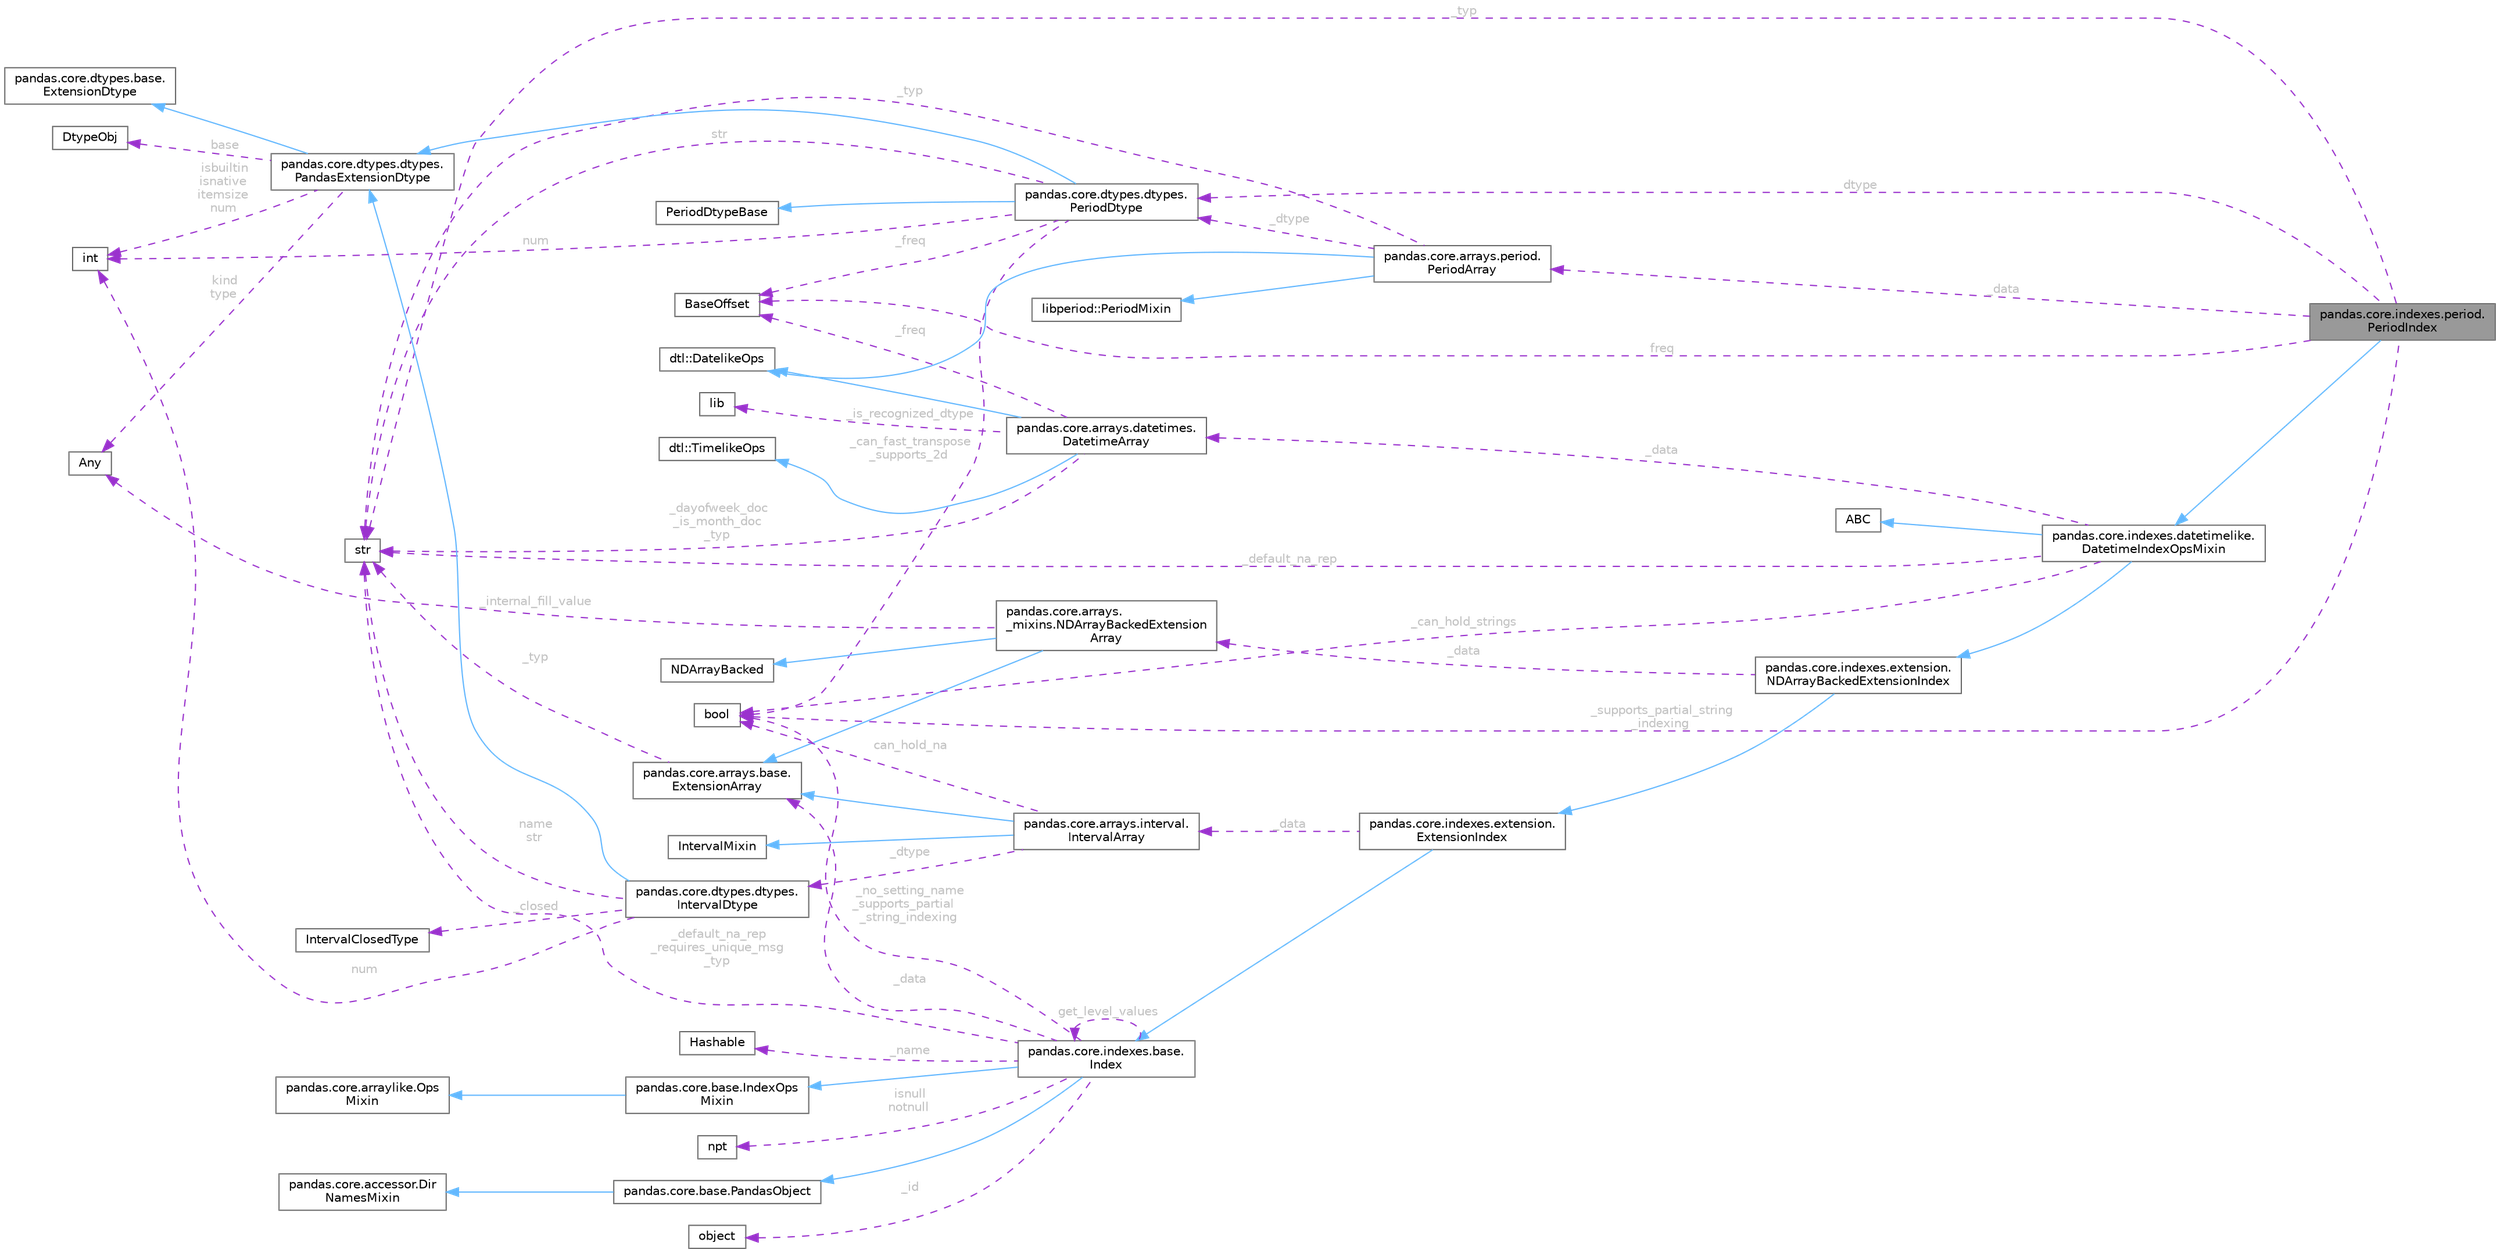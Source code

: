 digraph "pandas.core.indexes.period.PeriodIndex"
{
 // LATEX_PDF_SIZE
  bgcolor="transparent";
  edge [fontname=Helvetica,fontsize=10,labelfontname=Helvetica,labelfontsize=10];
  node [fontname=Helvetica,fontsize=10,shape=box,height=0.2,width=0.4];
  rankdir="LR";
  Node1 [id="Node000001",label="pandas.core.indexes.period.\lPeriodIndex",height=0.2,width=0.4,color="gray40", fillcolor="grey60", style="filled", fontcolor="black",tooltip=" "];
  Node2 -> Node1 [id="edge58_Node000001_Node000002",dir="back",color="steelblue1",style="solid",tooltip=" "];
  Node2 [id="Node000002",label="pandas.core.indexes.datetimelike.\lDatetimeIndexOpsMixin",height=0.2,width=0.4,color="gray40", fillcolor="white", style="filled",URL="$classpandas_1_1core_1_1indexes_1_1datetimelike_1_1DatetimeIndexOpsMixin.html",tooltip=" "];
  Node3 -> Node2 [id="edge59_Node000002_Node000003",dir="back",color="steelblue1",style="solid",tooltip=" "];
  Node3 [id="Node000003",label="pandas.core.indexes.extension.\lNDArrayBackedExtensionIndex",height=0.2,width=0.4,color="gray40", fillcolor="white", style="filled",URL="$classpandas_1_1core_1_1indexes_1_1extension_1_1NDArrayBackedExtensionIndex.html",tooltip=" "];
  Node4 -> Node3 [id="edge60_Node000003_Node000004",dir="back",color="steelblue1",style="solid",tooltip=" "];
  Node4 [id="Node000004",label="pandas.core.indexes.extension.\lExtensionIndex",height=0.2,width=0.4,color="gray40", fillcolor="white", style="filled",URL="$classpandas_1_1core_1_1indexes_1_1extension_1_1ExtensionIndex.html",tooltip=" "];
  Node5 -> Node4 [id="edge61_Node000004_Node000005",dir="back",color="steelblue1",style="solid",tooltip=" "];
  Node5 [id="Node000005",label="pandas.core.indexes.base.\lIndex",height=0.2,width=0.4,color="gray40", fillcolor="white", style="filled",URL="$classpandas_1_1core_1_1indexes_1_1base_1_1Index.html",tooltip=" "];
  Node6 -> Node5 [id="edge62_Node000005_Node000006",dir="back",color="steelblue1",style="solid",tooltip=" "];
  Node6 [id="Node000006",label="pandas.core.base.IndexOps\lMixin",height=0.2,width=0.4,color="gray40", fillcolor="white", style="filled",URL="$classpandas_1_1core_1_1base_1_1IndexOpsMixin.html",tooltip=" "];
  Node7 -> Node6 [id="edge63_Node000006_Node000007",dir="back",color="steelblue1",style="solid",tooltip=" "];
  Node7 [id="Node000007",label="pandas.core.arraylike.Ops\lMixin",height=0.2,width=0.4,color="gray40", fillcolor="white", style="filled",URL="$classpandas_1_1core_1_1arraylike_1_1OpsMixin.html",tooltip=" "];
  Node8 -> Node5 [id="edge64_Node000005_Node000008",dir="back",color="steelblue1",style="solid",tooltip=" "];
  Node8 [id="Node000008",label="pandas.core.base.PandasObject",height=0.2,width=0.4,color="gray40", fillcolor="white", style="filled",URL="$classpandas_1_1core_1_1base_1_1PandasObject.html",tooltip=" "];
  Node9 -> Node8 [id="edge65_Node000008_Node000009",dir="back",color="steelblue1",style="solid",tooltip=" "];
  Node9 [id="Node000009",label="pandas.core.accessor.Dir\lNamesMixin",height=0.2,width=0.4,color="gray40", fillcolor="white", style="filled",URL="$classpandas_1_1core_1_1accessor_1_1DirNamesMixin.html",tooltip=" "];
  Node10 -> Node5 [id="edge66_Node000005_Node000010",dir="back",color="darkorchid3",style="dashed",tooltip=" ",label=" _default_na_rep\n_requires_unique_msg\n_typ",fontcolor="grey" ];
  Node10 [id="Node000010",label="str",height=0.2,width=0.4,color="gray40", fillcolor="white", style="filled",tooltip=" "];
  Node11 -> Node5 [id="edge67_Node000005_Node000011",dir="back",color="darkorchid3",style="dashed",tooltip=" ",label=" _data",fontcolor="grey" ];
  Node11 [id="Node000011",label="pandas.core.arrays.base.\lExtensionArray",height=0.2,width=0.4,color="gray40", fillcolor="white", style="filled",URL="$classpandas_1_1core_1_1arrays_1_1base_1_1ExtensionArray.html",tooltip=" "];
  Node10 -> Node11 [id="edge68_Node000011_Node000010",dir="back",color="darkorchid3",style="dashed",tooltip=" ",label=" _typ",fontcolor="grey" ];
  Node12 -> Node5 [id="edge69_Node000005_Node000012",dir="back",color="darkorchid3",style="dashed",tooltip=" ",label=" _id",fontcolor="grey" ];
  Node12 [id="Node000012",label="object",height=0.2,width=0.4,color="gray40", fillcolor="white", style="filled",tooltip=" "];
  Node13 -> Node5 [id="edge70_Node000005_Node000013",dir="back",color="darkorchid3",style="dashed",tooltip=" ",label=" _name",fontcolor="grey" ];
  Node13 [id="Node000013",label="Hashable",height=0.2,width=0.4,color="gray40", fillcolor="white", style="filled",tooltip=" "];
  Node14 -> Node5 [id="edge71_Node000005_Node000014",dir="back",color="darkorchid3",style="dashed",tooltip=" ",label=" _no_setting_name\n_supports_partial\l_string_indexing",fontcolor="grey" ];
  Node14 [id="Node000014",label="bool",height=0.2,width=0.4,color="gray40", fillcolor="white", style="filled",tooltip=" "];
  Node5 -> Node5 [id="edge72_Node000005_Node000005",dir="back",color="darkorchid3",style="dashed",tooltip=" ",label=" get_level_values",fontcolor="grey" ];
  Node15 -> Node5 [id="edge73_Node000005_Node000015",dir="back",color="darkorchid3",style="dashed",tooltip=" ",label=" isnull\nnotnull",fontcolor="grey" ];
  Node15 [id="Node000015",label="npt",height=0.2,width=0.4,color="gray40", fillcolor="white", style="filled",tooltip=" "];
  Node16 -> Node4 [id="edge74_Node000004_Node000016",dir="back",color="darkorchid3",style="dashed",tooltip=" ",label=" _data",fontcolor="grey" ];
  Node16 [id="Node000016",label="pandas.core.arrays.interval.\lIntervalArray",height=0.2,width=0.4,color="gray40", fillcolor="white", style="filled",URL="$classpandas_1_1core_1_1arrays_1_1interval_1_1IntervalArray.html",tooltip=" "];
  Node17 -> Node16 [id="edge75_Node000016_Node000017",dir="back",color="steelblue1",style="solid",tooltip=" "];
  Node17 [id="Node000017",label="IntervalMixin",height=0.2,width=0.4,color="gray40", fillcolor="white", style="filled",tooltip=" "];
  Node11 -> Node16 [id="edge76_Node000016_Node000011",dir="back",color="steelblue1",style="solid",tooltip=" "];
  Node14 -> Node16 [id="edge77_Node000016_Node000014",dir="back",color="darkorchid3",style="dashed",tooltip=" ",label=" can_hold_na",fontcolor="grey" ];
  Node18 -> Node16 [id="edge78_Node000016_Node000018",dir="back",color="darkorchid3",style="dashed",tooltip=" ",label=" _dtype",fontcolor="grey" ];
  Node18 [id="Node000018",label="pandas.core.dtypes.dtypes.\lIntervalDtype",height=0.2,width=0.4,color="gray40", fillcolor="white", style="filled",URL="$classpandas_1_1core_1_1dtypes_1_1dtypes_1_1IntervalDtype.html",tooltip=" "];
  Node19 -> Node18 [id="edge79_Node000018_Node000019",dir="back",color="steelblue1",style="solid",tooltip=" "];
  Node19 [id="Node000019",label="pandas.core.dtypes.dtypes.\lPandasExtensionDtype",height=0.2,width=0.4,color="gray40", fillcolor="white", style="filled",URL="$classpandas_1_1core_1_1dtypes_1_1dtypes_1_1PandasExtensionDtype.html",tooltip=" "];
  Node20 -> Node19 [id="edge80_Node000019_Node000020",dir="back",color="steelblue1",style="solid",tooltip=" "];
  Node20 [id="Node000020",label="pandas.core.dtypes.base.\lExtensionDtype",height=0.2,width=0.4,color="gray40", fillcolor="white", style="filled",URL="$classpandas_1_1core_1_1dtypes_1_1base_1_1ExtensionDtype.html",tooltip=" "];
  Node21 -> Node19 [id="edge81_Node000019_Node000021",dir="back",color="darkorchid3",style="dashed",tooltip=" ",label=" kind\ntype",fontcolor="grey" ];
  Node21 [id="Node000021",label="Any",height=0.2,width=0.4,color="gray40", fillcolor="white", style="filled",tooltip=" "];
  Node22 -> Node19 [id="edge82_Node000019_Node000022",dir="back",color="darkorchid3",style="dashed",tooltip=" ",label=" isbuiltin\nisnative\nitemsize\nnum",fontcolor="grey" ];
  Node22 [id="Node000022",label="int",height=0.2,width=0.4,color="gray40", fillcolor="white", style="filled",tooltip=" "];
  Node23 -> Node19 [id="edge83_Node000019_Node000023",dir="back",color="darkorchid3",style="dashed",tooltip=" ",label=" base",fontcolor="grey" ];
  Node23 [id="Node000023",label="DtypeObj",height=0.2,width=0.4,color="gray40", fillcolor="white", style="filled",tooltip=" "];
  Node10 -> Node18 [id="edge84_Node000018_Node000010",dir="back",color="darkorchid3",style="dashed",tooltip=" ",label=" name\nstr",fontcolor="grey" ];
  Node22 -> Node18 [id="edge85_Node000018_Node000022",dir="back",color="darkorchid3",style="dashed",tooltip=" ",label=" num",fontcolor="grey" ];
  Node24 -> Node18 [id="edge86_Node000018_Node000024",dir="back",color="darkorchid3",style="dashed",tooltip=" ",label=" _closed",fontcolor="grey" ];
  Node24 [id="Node000024",label="IntervalClosedType",height=0.2,width=0.4,color="gray40", fillcolor="white", style="filled",tooltip=" "];
  Node25 -> Node3 [id="edge87_Node000003_Node000025",dir="back",color="darkorchid3",style="dashed",tooltip=" ",label=" _data",fontcolor="grey" ];
  Node25 [id="Node000025",label="pandas.core.arrays.\l_mixins.NDArrayBackedExtension\lArray",height=0.2,width=0.4,color="gray40", fillcolor="white", style="filled",URL="$classpandas_1_1core_1_1arrays_1_1__mixins_1_1NDArrayBackedExtensionArray.html",tooltip=" "];
  Node26 -> Node25 [id="edge88_Node000025_Node000026",dir="back",color="steelblue1",style="solid",tooltip=" "];
  Node26 [id="Node000026",label="NDArrayBacked",height=0.2,width=0.4,color="gray40", fillcolor="white", style="filled",tooltip=" "];
  Node11 -> Node25 [id="edge89_Node000025_Node000011",dir="back",color="steelblue1",style="solid",tooltip=" "];
  Node21 -> Node25 [id="edge90_Node000025_Node000021",dir="back",color="darkorchid3",style="dashed",tooltip=" ",label=" _internal_fill_value",fontcolor="grey" ];
  Node27 -> Node2 [id="edge91_Node000002_Node000027",dir="back",color="steelblue1",style="solid",tooltip=" "];
  Node27 [id="Node000027",label="ABC",height=0.2,width=0.4,color="gray40", fillcolor="white", style="filled",tooltip=" "];
  Node14 -> Node2 [id="edge92_Node000002_Node000014",dir="back",color="darkorchid3",style="dashed",tooltip=" ",label=" _can_hold_strings",fontcolor="grey" ];
  Node28 -> Node2 [id="edge93_Node000002_Node000028",dir="back",color="darkorchid3",style="dashed",tooltip=" ",label=" _data",fontcolor="grey" ];
  Node28 [id="Node000028",label="pandas.core.arrays.datetimes.\lDatetimeArray",height=0.2,width=0.4,color="gray40", fillcolor="white", style="filled",URL="$classpandas_1_1core_1_1arrays_1_1datetimes_1_1DatetimeArray.html",tooltip=" "];
  Node29 -> Node28 [id="edge94_Node000028_Node000029",dir="back",color="steelblue1",style="solid",tooltip=" "];
  Node29 [id="Node000029",label="dtl::TimelikeOps",height=0.2,width=0.4,color="gray40", fillcolor="white", style="filled",tooltip=" "];
  Node30 -> Node28 [id="edge95_Node000028_Node000030",dir="back",color="steelblue1",style="solid",tooltip=" "];
  Node30 [id="Node000030",label="dtl::DatelikeOps",height=0.2,width=0.4,color="gray40", fillcolor="white", style="filled",tooltip=" "];
  Node10 -> Node28 [id="edge96_Node000028_Node000010",dir="back",color="darkorchid3",style="dashed",tooltip=" ",label=" _dayofweek_doc\n_is_month_doc\n_typ",fontcolor="grey" ];
  Node31 -> Node28 [id="edge97_Node000028_Node000031",dir="back",color="darkorchid3",style="dashed",tooltip=" ",label=" _is_recognized_dtype",fontcolor="grey" ];
  Node31 [id="Node000031",label="lib",height=0.2,width=0.4,color="gray40", fillcolor="white", style="filled",tooltip=" "];
  Node32 -> Node28 [id="edge98_Node000028_Node000032",dir="back",color="darkorchid3",style="dashed",tooltip=" ",label=" _freq",fontcolor="grey" ];
  Node32 [id="Node000032",label="BaseOffset",height=0.2,width=0.4,color="gray40", fillcolor="white", style="filled",tooltip=" "];
  Node10 -> Node2 [id="edge99_Node000002_Node000010",dir="back",color="darkorchid3",style="dashed",tooltip=" ",label=" _default_na_rep",fontcolor="grey" ];
  Node10 -> Node1 [id="edge100_Node000001_Node000010",dir="back",color="darkorchid3",style="dashed",tooltip=" ",label=" _typ",fontcolor="grey" ];
  Node33 -> Node1 [id="edge101_Node000001_Node000033",dir="back",color="darkorchid3",style="dashed",tooltip=" ",label=" _data",fontcolor="grey" ];
  Node33 [id="Node000033",label="pandas.core.arrays.period.\lPeriodArray",height=0.2,width=0.4,color="gray40", fillcolor="white", style="filled",URL="$classpandas_1_1core_1_1arrays_1_1period_1_1PeriodArray.html",tooltip=" "];
  Node30 -> Node33 [id="edge102_Node000033_Node000030",dir="back",color="steelblue1",style="solid",tooltip=" "];
  Node34 -> Node33 [id="edge103_Node000033_Node000034",dir="back",color="steelblue1",style="solid",tooltip=" "];
  Node34 [id="Node000034",label="libperiod::PeriodMixin",height=0.2,width=0.4,color="gray40", fillcolor="white", style="filled",tooltip=" "];
  Node10 -> Node33 [id="edge104_Node000033_Node000010",dir="back",color="darkorchid3",style="dashed",tooltip=" ",label=" _typ",fontcolor="grey" ];
  Node35 -> Node33 [id="edge105_Node000033_Node000035",dir="back",color="darkorchid3",style="dashed",tooltip=" ",label=" _dtype",fontcolor="grey" ];
  Node35 [id="Node000035",label="pandas.core.dtypes.dtypes.\lPeriodDtype",height=0.2,width=0.4,color="gray40", fillcolor="white", style="filled",URL="$classpandas_1_1core_1_1dtypes_1_1dtypes_1_1PeriodDtype.html",tooltip=" "];
  Node36 -> Node35 [id="edge106_Node000035_Node000036",dir="back",color="steelblue1",style="solid",tooltip=" "];
  Node36 [id="Node000036",label="PeriodDtypeBase",height=0.2,width=0.4,color="gray40", fillcolor="white", style="filled",tooltip=" "];
  Node19 -> Node35 [id="edge107_Node000035_Node000019",dir="back",color="steelblue1",style="solid",tooltip=" "];
  Node10 -> Node35 [id="edge108_Node000035_Node000010",dir="back",color="darkorchid3",style="dashed",tooltip=" ",label=" str",fontcolor="grey" ];
  Node22 -> Node35 [id="edge109_Node000035_Node000022",dir="back",color="darkorchid3",style="dashed",tooltip=" ",label=" num",fontcolor="grey" ];
  Node32 -> Node35 [id="edge110_Node000035_Node000032",dir="back",color="darkorchid3",style="dashed",tooltip=" ",label=" _freq",fontcolor="grey" ];
  Node14 -> Node35 [id="edge111_Node000035_Node000014",dir="back",color="darkorchid3",style="dashed",tooltip=" ",label=" _can_fast_transpose\n_supports_2d",fontcolor="grey" ];
  Node32 -> Node1 [id="edge112_Node000001_Node000032",dir="back",color="darkorchid3",style="dashed",tooltip=" ",label=" freq",fontcolor="grey" ];
  Node35 -> Node1 [id="edge113_Node000001_Node000035",dir="back",color="darkorchid3",style="dashed",tooltip=" ",label=" dtype",fontcolor="grey" ];
  Node14 -> Node1 [id="edge114_Node000001_Node000014",dir="back",color="darkorchid3",style="dashed",tooltip=" ",label=" _supports_partial_string\l_indexing",fontcolor="grey" ];
}
